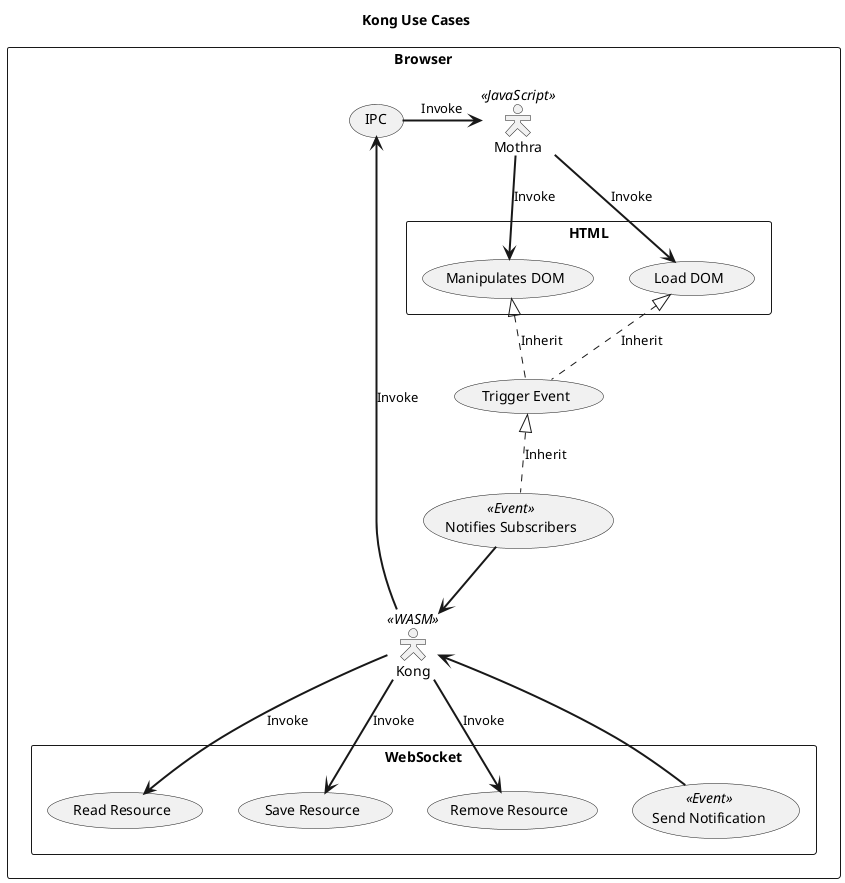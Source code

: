 @startuml
title Kong Use Cases
top to bottom direction
skinparam actorStyle hollow

rectangle Browser {
    rectangle HTML {
        usecase (Load DOM) as LoadDom
        usecase (Manipulates DOM) as ManipDom
    }

    rectangle WebSocket {
        usecase (Read Resource) as ReadRes
        usecase (Save Resource) as SaveRes
        usecase (Remove Resource) as RemoveRes
        usecase (Send Notification) << Event >> as Notification
    }

    usecase (Trigger Event) as TriggerEvent
    usecase (Notifies Subscribers) << Event >> as Notify
    usecase (IPC)

    TriggerEvent <|.d. Notify : Inherit
    TriggerEvent .u.|> ManipDom : Inherit
    TriggerEvent .u.|> LoadDom : Inherit

    actor Kong << WASM >> as Kong
    actor Mothra << JavaScript >> as Mothra

    Notify ==> Kong

    Kong =d=> ReadRes : Invoke
    Kong =d=> SaveRes : Invoke
    Kong =d=> RemoveRes : Invoke

    Kong <=d= Notification

    Kong =l=> IPC : Invoke
    IPC =r=> Mothra : Invoke

    Mothra =d=> ManipDom : Invoke
    Mothra =d=> LoadDom : Invoke
}
@enduml
